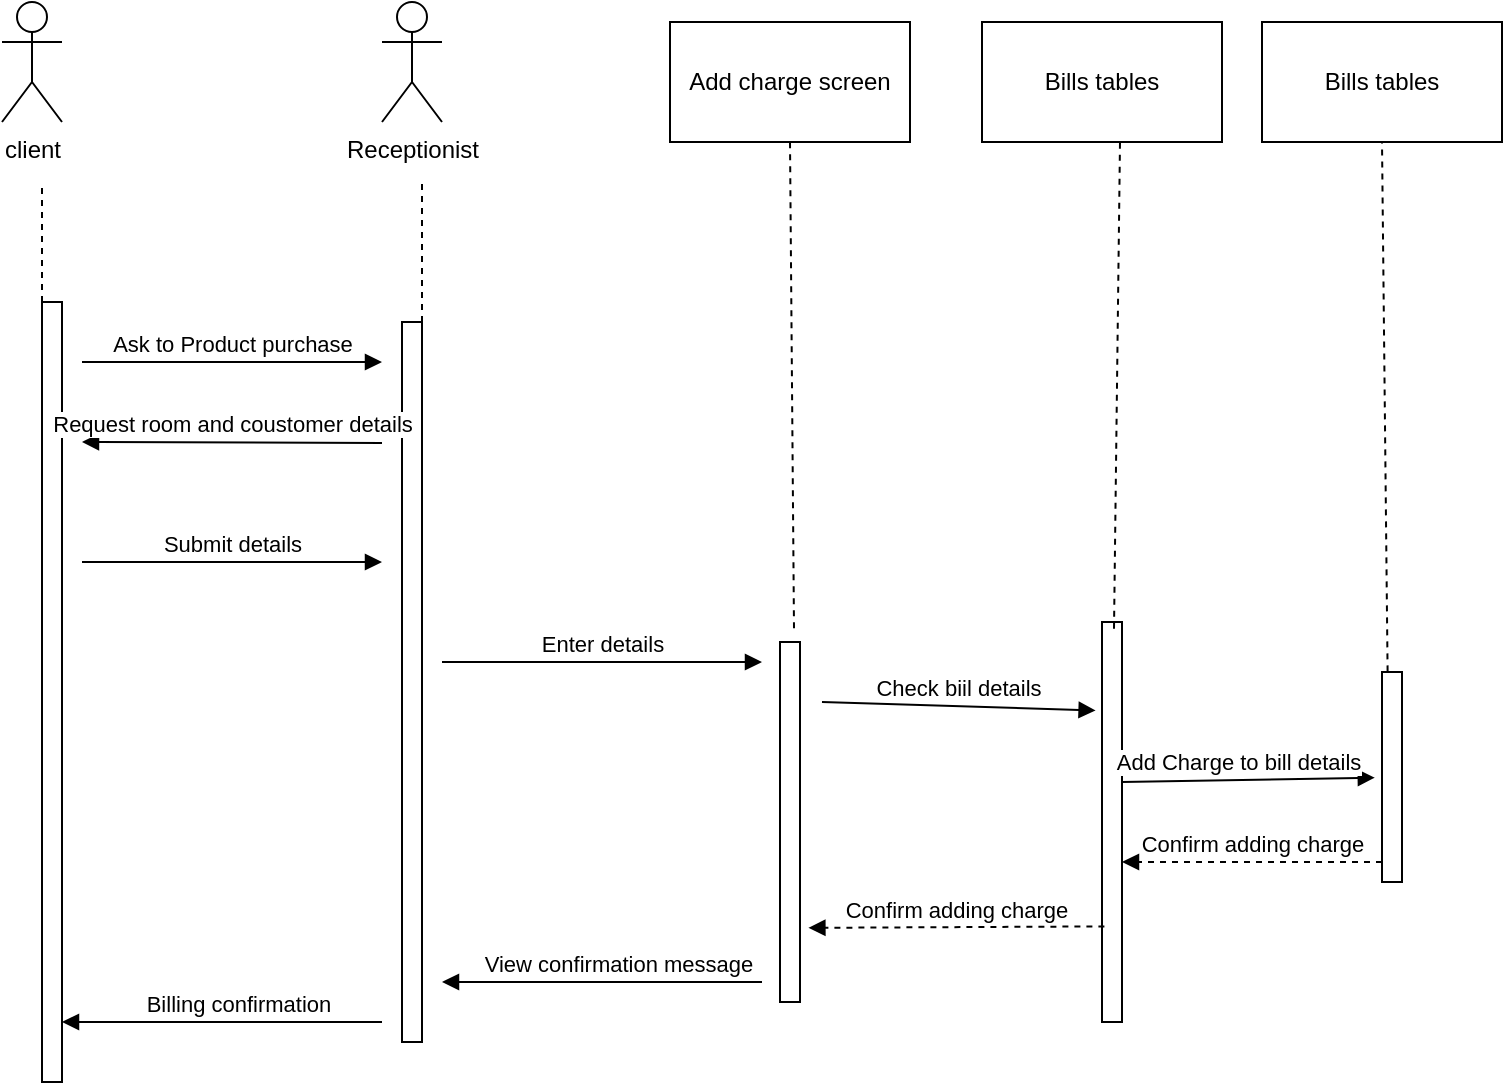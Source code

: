 <mxfile version="20.2.3" type="device"><diagram id="MsHaMP7bcVxzA15SGRWp" name="Page-1"><mxGraphModel dx="1278" dy="551" grid="1" gridSize="10" guides="1" tooltips="1" connect="1" arrows="1" fold="1" page="1" pageScale="1" pageWidth="827" pageHeight="1169" math="0" shadow="0"><root><mxCell id="0"/><mxCell id="1" parent="0"/><mxCell id="g6SH-ol2IHDjnS202q2P-1" value="client" style="shape=umlActor;verticalLabelPosition=bottom;verticalAlign=top;html=1;outlineConnect=0;" parent="1" vertex="1"><mxGeometry x="30" y="80" width="30" height="60" as="geometry"/></mxCell><mxCell id="g6SH-ol2IHDjnS202q2P-2" value="Receptionist" style="shape=umlActor;verticalLabelPosition=bottom;verticalAlign=top;html=1;outlineConnect=0;" parent="1" vertex="1"><mxGeometry x="220" y="80" width="30" height="60" as="geometry"/></mxCell><mxCell id="g6SH-ol2IHDjnS202q2P-3" value="Add charge screen" style="rounded=0;whiteSpace=wrap;html=1;" parent="1" vertex="1"><mxGeometry x="364" y="90" width="120" height="60" as="geometry"/></mxCell><mxCell id="g6SH-ol2IHDjnS202q2P-5" value="Bills tables" style="rounded=0;whiteSpace=wrap;html=1;" parent="1" vertex="1"><mxGeometry x="520" y="90" width="120" height="60" as="geometry"/></mxCell><mxCell id="g6SH-ol2IHDjnS202q2P-6" value="" style="endArrow=none;dashed=1;html=1;rounded=0;entryX=0.5;entryY=1;entryDx=0;entryDy=0;exitX=0.7;exitY=-0.038;exitDx=0;exitDy=0;exitPerimeter=0;" parent="1" source="g6SH-ol2IHDjnS202q2P-16" target="g6SH-ol2IHDjnS202q2P-3" edge="1"><mxGeometry width="50" height="50" relative="1" as="geometry"><mxPoint x="424" y="240" as="sourcePoint"/><mxPoint x="440" y="230" as="targetPoint"/></mxGeometry></mxCell><mxCell id="g6SH-ol2IHDjnS202q2P-7" value="" style="endArrow=none;dashed=1;html=1;rounded=0;" parent="1" edge="1"><mxGeometry width="50" height="50" relative="1" as="geometry"><mxPoint x="240" y="240" as="sourcePoint"/><mxPoint x="240" y="170" as="targetPoint"/></mxGeometry></mxCell><mxCell id="g6SH-ol2IHDjnS202q2P-8" value="" style="endArrow=none;dashed=1;html=1;rounded=0;" parent="1" edge="1"><mxGeometry width="50" height="50" relative="1" as="geometry"><mxPoint x="50" y="230" as="sourcePoint"/><mxPoint x="50" y="170" as="targetPoint"/></mxGeometry></mxCell><mxCell id="g6SH-ol2IHDjnS202q2P-9" value="Ask to Product purchase" style="html=1;verticalAlign=bottom;endArrow=block;rounded=0;" parent="1" edge="1"><mxGeometry width="80" relative="1" as="geometry"><mxPoint x="70" y="260" as="sourcePoint"/><mxPoint x="220" y="260" as="targetPoint"/></mxGeometry></mxCell><mxCell id="g6SH-ol2IHDjnS202q2P-10" value="" style="html=1;points=[];perimeter=orthogonalPerimeter;" parent="1" vertex="1"><mxGeometry x="580" y="390" width="10" height="200" as="geometry"/></mxCell><mxCell id="g6SH-ol2IHDjnS202q2P-12" value="" style="html=1;points=[];perimeter=orthogonalPerimeter;" parent="1" vertex="1"><mxGeometry x="230" y="240" width="10" height="360" as="geometry"/></mxCell><mxCell id="g6SH-ol2IHDjnS202q2P-13" value="" style="html=1;points=[];perimeter=orthogonalPerimeter;" parent="1" vertex="1"><mxGeometry x="50" y="230" width="10" height="390" as="geometry"/></mxCell><mxCell id="g6SH-ol2IHDjnS202q2P-15" value="" style="endArrow=none;dashed=1;html=1;rounded=0;entryX=0.5;entryY=1;entryDx=0;entryDy=0;exitX=0.6;exitY=0.017;exitDx=0;exitDy=0;exitPerimeter=0;" parent="1" source="g6SH-ol2IHDjnS202q2P-10" edge="1"><mxGeometry width="50" height="50" relative="1" as="geometry"><mxPoint x="589" y="240" as="sourcePoint"/><mxPoint x="589" y="150" as="targetPoint"/></mxGeometry></mxCell><mxCell id="g6SH-ol2IHDjnS202q2P-16" value="" style="html=1;points=[];perimeter=orthogonalPerimeter;" parent="1" vertex="1"><mxGeometry x="419" y="400" width="10" height="180" as="geometry"/></mxCell><mxCell id="g6SH-ol2IHDjnS202q2P-18" value="Request room and coustomer details" style="html=1;verticalAlign=bottom;endArrow=block;rounded=0;" parent="1" edge="1"><mxGeometry width="80" relative="1" as="geometry"><mxPoint x="220" y="300.5" as="sourcePoint"/><mxPoint x="70" y="300" as="targetPoint"/></mxGeometry></mxCell><mxCell id="g6SH-ol2IHDjnS202q2P-19" value="Submit details" style="html=1;verticalAlign=bottom;endArrow=block;rounded=0;" parent="1" edge="1"><mxGeometry width="80" relative="1" as="geometry"><mxPoint x="70" y="360" as="sourcePoint"/><mxPoint x="220" y="360" as="targetPoint"/></mxGeometry></mxCell><mxCell id="g6SH-ol2IHDjnS202q2P-20" value="Enter details" style="html=1;verticalAlign=bottom;endArrow=block;rounded=0;" parent="1" edge="1"><mxGeometry width="80" relative="1" as="geometry"><mxPoint x="250" y="410" as="sourcePoint"/><mxPoint x="410" y="410" as="targetPoint"/></mxGeometry></mxCell><mxCell id="g6SH-ol2IHDjnS202q2P-21" value="Check biil details" style="html=1;verticalAlign=bottom;endArrow=block;rounded=0;entryX=-0.32;entryY=0.221;entryDx=0;entryDy=0;entryPerimeter=0;" parent="1" edge="1" target="g6SH-ol2IHDjnS202q2P-10"><mxGeometry width="80" relative="1" as="geometry"><mxPoint x="440" y="430" as="sourcePoint"/><mxPoint x="570" y="430" as="targetPoint"/></mxGeometry></mxCell><mxCell id="g6SH-ol2IHDjnS202q2P-23" value="Add Charge to bill details" style="html=1;verticalAlign=bottom;endArrow=block;rounded=0;entryX=-0.36;entryY=0.503;entryDx=0;entryDy=0;entryPerimeter=0;" parent="1" edge="1" target="Worl7P_XZtbGYFAqs3Gz-3"><mxGeometry x="-0.077" width="80" relative="1" as="geometry"><mxPoint x="590" y="470" as="sourcePoint"/><mxPoint x="680" y="470" as="targetPoint"/><mxPoint as="offset"/></mxGeometry></mxCell><mxCell id="g6SH-ol2IHDjnS202q2P-25" value="Confirm adding charge" style="html=1;verticalAlign=bottom;endArrow=block;rounded=0;dashed=1;entryX=1.42;entryY=0.794;entryDx=0;entryDy=0;entryPerimeter=0;exitX=0.12;exitY=0.761;exitDx=0;exitDy=0;exitPerimeter=0;" parent="1" edge="1" target="g6SH-ol2IHDjnS202q2P-16" source="g6SH-ol2IHDjnS202q2P-10"><mxGeometry width="80" relative="1" as="geometry"><mxPoint x="580" y="580" as="sourcePoint"/><mxPoint x="450" y="580" as="targetPoint"/></mxGeometry></mxCell><mxCell id="g6SH-ol2IHDjnS202q2P-27" value="View confirmation message" style="html=1;verticalAlign=bottom;endArrow=block;rounded=0;" parent="1" edge="1"><mxGeometry x="-0.091" width="80" relative="1" as="geometry"><mxPoint x="410" y="570" as="sourcePoint"/><mxPoint x="250" y="570" as="targetPoint"/><mxPoint as="offset"/></mxGeometry></mxCell><mxCell id="g6SH-ol2IHDjnS202q2P-28" value="Billing confirmation" style="html=1;verticalAlign=bottom;endArrow=block;rounded=0;" parent="1" edge="1"><mxGeometry x="-0.091" width="80" relative="1" as="geometry"><mxPoint x="220" y="590" as="sourcePoint"/><mxPoint x="60" y="590" as="targetPoint"/><mxPoint as="offset"/></mxGeometry></mxCell><mxCell id="Worl7P_XZtbGYFAqs3Gz-1" value="Bills tables" style="rounded=0;whiteSpace=wrap;html=1;" vertex="1" parent="1"><mxGeometry x="660" y="90" width="120" height="60" as="geometry"/></mxCell><mxCell id="Worl7P_XZtbGYFAqs3Gz-2" value="" style="endArrow=none;dashed=1;html=1;rounded=0;entryX=0.5;entryY=1;entryDx=0;entryDy=0;exitX=0.28;exitY=-0.003;exitDx=0;exitDy=0;exitPerimeter=0;" edge="1" parent="1" source="Worl7P_XZtbGYFAqs3Gz-3" target="Worl7P_XZtbGYFAqs3Gz-1"><mxGeometry width="50" height="50" relative="1" as="geometry"><mxPoint x="718.5" y="400" as="sourcePoint"/><mxPoint x="721.5" y="156.6" as="targetPoint"/></mxGeometry></mxCell><mxCell id="Worl7P_XZtbGYFAqs3Gz-3" value="" style="html=1;points=[];perimeter=orthogonalPerimeter;" vertex="1" parent="1"><mxGeometry x="720" y="415" width="10" height="105" as="geometry"/></mxCell><mxCell id="Worl7P_XZtbGYFAqs3Gz-4" value="Confirm adding charge" style="html=1;verticalAlign=bottom;endArrow=block;rounded=0;dashed=1;" edge="1" parent="1"><mxGeometry width="80" relative="1" as="geometry"><mxPoint x="720" y="510" as="sourcePoint"/><mxPoint x="590" y="510" as="targetPoint"/></mxGeometry></mxCell></root></mxGraphModel></diagram></mxfile>